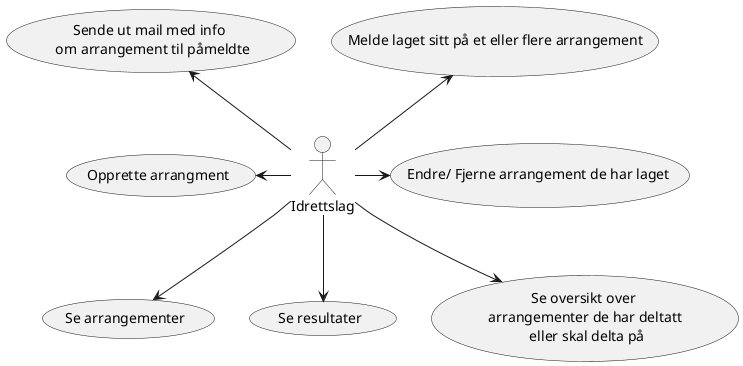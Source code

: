 @startuml

:Idrettslag:

Idrettslag-Left->(Opprette arrangment)
Idrettslag-right->(Endre/ Fjerne arrangement de har laget )
Idrettslag-up->(Melde laget sitt på et eller flere arrangement)
Idrettslag-down->(Se arrangementer)
Idrettslag-down->(Se resultater)
Idrettslag-->(Se oversikt over \n arrangementer de har deltatt \n eller skal delta på)
Idrettslag -up-> (Sende ut mail med info \n om arrangement til påmeldte)


@enduml